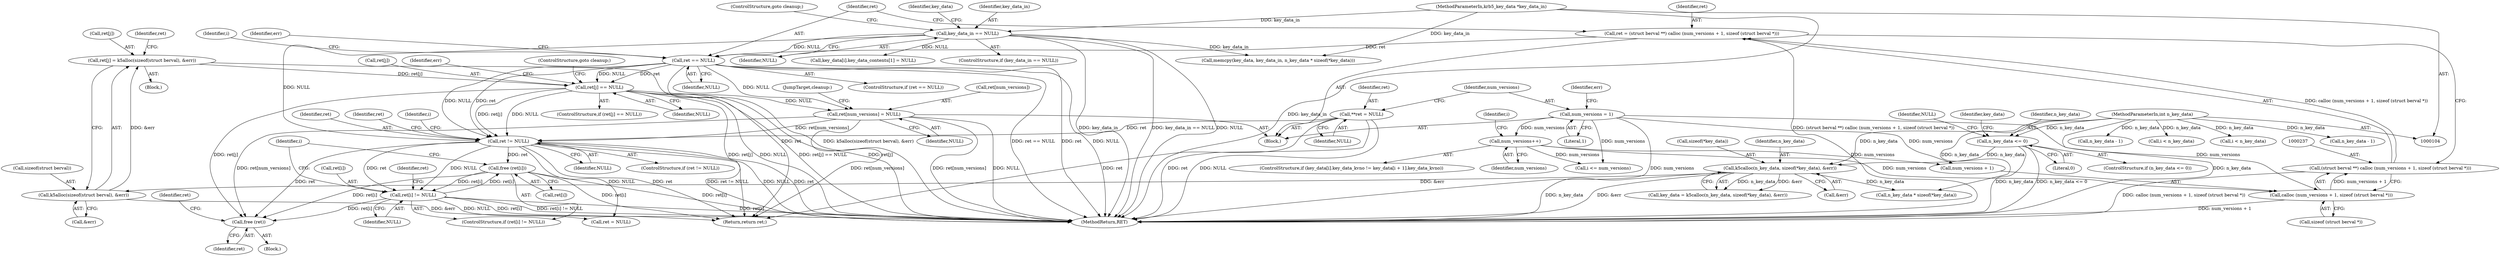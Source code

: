 digraph "0_krb5_dc7ed55c689d57de7f7408b34631bf06fec9dab1@API" {
"1000403" [label="(Call,free (ret))"];
"1000399" [label="(Call,free (ret[i]))"];
"1000380" [label="(Call,ret != NULL)"];
"1000366" [label="(Call,ret[num_versions] = NULL)"];
"1000307" [label="(Call,ret[j] == NULL)"];
"1000297" [label="(Call,ret[j] = k5alloc(sizeof(struct berval), &err))"];
"1000301" [label="(Call,k5alloc(sizeof(struct berval), &err))"];
"1000134" [label="(Call,k5calloc(n_key_data, sizeof(*key_data), &err))"];
"1000127" [label="(Call,n_key_data <= 0)"];
"1000106" [label="(MethodParameterIn,int n_key_data)"];
"1000245" [label="(Call,ret == NULL)"];
"1000234" [label="(Call,ret = (struct berval **) calloc (num_versions + 1, sizeof (struct berval *)))"];
"1000236" [label="(Call,(struct berval **) calloc (num_versions + 1, sizeof (struct berval *)))"];
"1000238" [label="(Call,calloc (num_versions + 1, sizeof (struct berval *)))"];
"1000232" [label="(Call,num_versions++)"];
"1000115" [label="(Call,num_versions = 1)"];
"1000142" [label="(Call,key_data_in == NULL)"];
"1000105" [label="(MethodParameterIn,krb5_key_data *key_data_in)"];
"1000110" [label="(Call,**ret = NULL)"];
"1000394" [label="(Call,ret[i] != NULL)"];
"1000404" [label="(Identifier,ret)"];
"1000381" [label="(Identifier,ret)"];
"1000244" [label="(ControlStructure,if (ret == NULL))"];
"1000246" [label="(Identifier,ret)"];
"1000296" [label="(Block,)"];
"1000409" [label="(Identifier,ret)"];
"1000142" [label="(Call,key_data_in == NULL)"];
"1000105" [label="(MethodParameterIn,krb5_key_data *key_data_in)"];
"1000314" [label="(Identifier,err)"];
"1000235" [label="(Identifier,ret)"];
"1000123" [label="(Identifier,err)"];
"1000386" [label="(Identifier,i)"];
"1000239" [label="(Call,num_versions + 1)"];
"1000370" [label="(Identifier,NULL)"];
"1000111" [label="(Identifier,ret)"];
"1000106" [label="(MethodParameterIn,int n_key_data)"];
"1000112" [label="(Identifier,NULL)"];
"1000198" [label="(Call,key_data[i].key_data_contents[1] = NULL)"];
"1000297" [label="(Call,ret[j] = k5alloc(sizeof(struct berval), &err))"];
"1000394" [label="(Call,ret[i] != NULL)"];
"1000145" [label="(ControlStructure,goto cleanup;)"];
"1000236" [label="(Call,(struct berval **) calloc (num_versions + 1, sizeof (struct berval *)))"];
"1000393" [label="(ControlStructure,if (ret[i] != NULL))"];
"1000217" [label="(Identifier,i)"];
"1000392" [label="(Identifier,i)"];
"1000302" [label="(Call,sizeof(struct berval))"];
"1000213" [label="(Call,n_key_data - 1)"];
"1000400" [label="(Call,ret[i])"];
"1000141" [label="(ControlStructure,if (key_data_in == NULL))"];
"1000108" [label="(Block,)"];
"1000408" [label="(Return,return ret;)"];
"1000242" [label="(Call,sizeof (struct berval *))"];
"1000405" [label="(Call,ret = NULL)"];
"1000312" [label="(ControlStructure,goto cleanup;)"];
"1000135" [label="(Identifier,n_key_data)"];
"1000129" [label="(Literal,0)"];
"1000284" [label="(Call,n_key_data - 1)"];
"1000233" [label="(Identifier,num_versions)"];
"1000147" [label="(Identifier,key_data)"];
"1000232" [label="(Call,num_versions++)"];
"1000134" [label="(Call,k5calloc(n_key_data, sizeof(*key_data), &err))"];
"1000366" [label="(Call,ret[num_versions] = NULL)"];
"1000298" [label="(Call,ret[j])"];
"1000128" [label="(Identifier,n_key_data)"];
"1000126" [label="(ControlStructure,if (n_key_data <= 0))"];
"1000238" [label="(Call,calloc (num_versions + 1, sizeof (struct berval *)))"];
"1000132" [label="(Call,key_data = k5calloc(n_key_data, sizeof(*key_data), &err))"];
"1000158" [label="(Call,i < n_key_data)"];
"1000116" [label="(Identifier,num_versions)"];
"1000234" [label="(Call,ret = (struct berval **) calloc (num_versions + 1, sizeof (struct berval *)))"];
"1000256" [label="(Identifier,i)"];
"1000250" [label="(Identifier,err)"];
"1000143" [label="(Identifier,key_data_in)"];
"1000117" [label="(Literal,1)"];
"1000110" [label="(Call,**ret = NULL)"];
"1000395" [label="(Call,ret[i])"];
"1000308" [label="(Call,ret[j])"];
"1000311" [label="(Identifier,NULL)"];
"1000383" [label="(Block,)"];
"1000382" [label="(Identifier,NULL)"];
"1000309" [label="(Identifier,ret)"];
"1000149" [label="(Call,n_key_data * sizeof(*key_data))"];
"1000371" [label="(JumpTarget,cleanup:)"];
"1000367" [label="(Call,ret[num_versions])"];
"1000304" [label="(Call,&err)"];
"1000127" [label="(Call,n_key_data <= 0)"];
"1000307" [label="(Call,ret[j] == NULL)"];
"1000403" [label="(Call,free (ret))"];
"1000146" [label="(Call,memcpy(key_data, key_data_in, n_key_data * sizeof(*key_data)))"];
"1000380" [label="(Call,ret != NULL)"];
"1000399" [label="(Call,free (ret[i]))"];
"1000144" [label="(Identifier,NULL)"];
"1000115" [label="(Call,num_versions = 1)"];
"1000273" [label="(Call,i < n_key_data)"];
"1000136" [label="(Call,sizeof(*key_data))"];
"1000301" [label="(Call,k5alloc(sizeof(struct berval), &err))"];
"1000406" [label="(Identifier,ret)"];
"1000131" [label="(Identifier,NULL)"];
"1000133" [label="(Identifier,key_data)"];
"1000401" [label="(Identifier,ret)"];
"1000398" [label="(Identifier,NULL)"];
"1000306" [label="(ControlStructure,if (ret[j] == NULL))"];
"1000139" [label="(Call,&err)"];
"1000247" [label="(Identifier,NULL)"];
"1000410" [label="(MethodReturn,RET)"];
"1000388" [label="(Call,i <= num_versions)"];
"1000245" [label="(Call,ret == NULL)"];
"1000218" [label="(ControlStructure,if (key_data[i].key_data_kvno != key_data[i + 1].key_data_kvno))"];
"1000379" [label="(ControlStructure,if (ret != NULL))"];
"1000403" -> "1000383"  [label="AST: "];
"1000403" -> "1000404"  [label="CFG: "];
"1000404" -> "1000403"  [label="AST: "];
"1000406" -> "1000403"  [label="CFG: "];
"1000399" -> "1000403"  [label="DDG: ret[i]"];
"1000366" -> "1000403"  [label="DDG: ret[num_versions]"];
"1000307" -> "1000403"  [label="DDG: ret[j]"];
"1000380" -> "1000403"  [label="DDG: ret"];
"1000394" -> "1000403"  [label="DDG: ret[i]"];
"1000399" -> "1000393"  [label="AST: "];
"1000399" -> "1000400"  [label="CFG: "];
"1000400" -> "1000399"  [label="AST: "];
"1000392" -> "1000399"  [label="CFG: "];
"1000399" -> "1000410"  [label="DDG: ret[i]"];
"1000399" -> "1000394"  [label="DDG: ret[i]"];
"1000380" -> "1000399"  [label="DDG: ret"];
"1000394" -> "1000399"  [label="DDG: ret[i]"];
"1000399" -> "1000408"  [label="DDG: ret[i]"];
"1000380" -> "1000379"  [label="AST: "];
"1000380" -> "1000382"  [label="CFG: "];
"1000381" -> "1000380"  [label="AST: "];
"1000382" -> "1000380"  [label="AST: "];
"1000386" -> "1000380"  [label="CFG: "];
"1000409" -> "1000380"  [label="CFG: "];
"1000380" -> "1000410"  [label="DDG: ret != NULL"];
"1000380" -> "1000410"  [label="DDG: NULL"];
"1000380" -> "1000410"  [label="DDG: ret"];
"1000366" -> "1000380"  [label="DDG: ret[num_versions]"];
"1000110" -> "1000380"  [label="DDG: ret"];
"1000307" -> "1000380"  [label="DDG: ret[j]"];
"1000307" -> "1000380"  [label="DDG: NULL"];
"1000245" -> "1000380"  [label="DDG: ret"];
"1000245" -> "1000380"  [label="DDG: NULL"];
"1000142" -> "1000380"  [label="DDG: NULL"];
"1000380" -> "1000394"  [label="DDG: ret"];
"1000380" -> "1000394"  [label="DDG: NULL"];
"1000380" -> "1000405"  [label="DDG: NULL"];
"1000380" -> "1000408"  [label="DDG: ret"];
"1000366" -> "1000108"  [label="AST: "];
"1000366" -> "1000370"  [label="CFG: "];
"1000367" -> "1000366"  [label="AST: "];
"1000370" -> "1000366"  [label="AST: "];
"1000371" -> "1000366"  [label="CFG: "];
"1000366" -> "1000410"  [label="DDG: NULL"];
"1000366" -> "1000410"  [label="DDG: ret[num_versions]"];
"1000307" -> "1000366"  [label="DDG: NULL"];
"1000245" -> "1000366"  [label="DDG: NULL"];
"1000366" -> "1000408"  [label="DDG: ret[num_versions]"];
"1000307" -> "1000306"  [label="AST: "];
"1000307" -> "1000311"  [label="CFG: "];
"1000308" -> "1000307"  [label="AST: "];
"1000311" -> "1000307"  [label="AST: "];
"1000312" -> "1000307"  [label="CFG: "];
"1000314" -> "1000307"  [label="CFG: "];
"1000307" -> "1000410"  [label="DDG: NULL"];
"1000307" -> "1000410"  [label="DDG: ret[j] == NULL"];
"1000307" -> "1000410"  [label="DDG: ret[j]"];
"1000297" -> "1000307"  [label="DDG: ret[j]"];
"1000245" -> "1000307"  [label="DDG: ret"];
"1000245" -> "1000307"  [label="DDG: NULL"];
"1000307" -> "1000408"  [label="DDG: ret[j]"];
"1000297" -> "1000296"  [label="AST: "];
"1000297" -> "1000301"  [label="CFG: "];
"1000298" -> "1000297"  [label="AST: "];
"1000301" -> "1000297"  [label="AST: "];
"1000309" -> "1000297"  [label="CFG: "];
"1000297" -> "1000410"  [label="DDG: k5alloc(sizeof(struct berval), &err)"];
"1000301" -> "1000297"  [label="DDG: &err"];
"1000301" -> "1000304"  [label="CFG: "];
"1000302" -> "1000301"  [label="AST: "];
"1000304" -> "1000301"  [label="AST: "];
"1000301" -> "1000410"  [label="DDG: &err"];
"1000134" -> "1000301"  [label="DDG: &err"];
"1000134" -> "1000132"  [label="AST: "];
"1000134" -> "1000139"  [label="CFG: "];
"1000135" -> "1000134"  [label="AST: "];
"1000136" -> "1000134"  [label="AST: "];
"1000139" -> "1000134"  [label="AST: "];
"1000132" -> "1000134"  [label="CFG: "];
"1000134" -> "1000410"  [label="DDG: &err"];
"1000134" -> "1000410"  [label="DDG: n_key_data"];
"1000134" -> "1000132"  [label="DDG: n_key_data"];
"1000134" -> "1000132"  [label="DDG: &err"];
"1000127" -> "1000134"  [label="DDG: n_key_data"];
"1000106" -> "1000134"  [label="DDG: n_key_data"];
"1000134" -> "1000149"  [label="DDG: n_key_data"];
"1000127" -> "1000126"  [label="AST: "];
"1000127" -> "1000129"  [label="CFG: "];
"1000128" -> "1000127"  [label="AST: "];
"1000129" -> "1000127"  [label="AST: "];
"1000131" -> "1000127"  [label="CFG: "];
"1000133" -> "1000127"  [label="CFG: "];
"1000127" -> "1000410"  [label="DDG: n_key_data <= 0"];
"1000127" -> "1000410"  [label="DDG: n_key_data"];
"1000106" -> "1000127"  [label="DDG: n_key_data"];
"1000106" -> "1000104"  [label="AST: "];
"1000106" -> "1000410"  [label="DDG: n_key_data"];
"1000106" -> "1000149"  [label="DDG: n_key_data"];
"1000106" -> "1000158"  [label="DDG: n_key_data"];
"1000106" -> "1000213"  [label="DDG: n_key_data"];
"1000106" -> "1000273"  [label="DDG: n_key_data"];
"1000106" -> "1000284"  [label="DDG: n_key_data"];
"1000245" -> "1000244"  [label="AST: "];
"1000245" -> "1000247"  [label="CFG: "];
"1000246" -> "1000245"  [label="AST: "];
"1000247" -> "1000245"  [label="AST: "];
"1000250" -> "1000245"  [label="CFG: "];
"1000256" -> "1000245"  [label="CFG: "];
"1000245" -> "1000410"  [label="DDG: ret == NULL"];
"1000245" -> "1000410"  [label="DDG: ret"];
"1000245" -> "1000410"  [label="DDG: NULL"];
"1000234" -> "1000245"  [label="DDG: ret"];
"1000142" -> "1000245"  [label="DDG: NULL"];
"1000245" -> "1000408"  [label="DDG: ret"];
"1000234" -> "1000108"  [label="AST: "];
"1000234" -> "1000236"  [label="CFG: "];
"1000235" -> "1000234"  [label="AST: "];
"1000236" -> "1000234"  [label="AST: "];
"1000246" -> "1000234"  [label="CFG: "];
"1000234" -> "1000410"  [label="DDG: (struct berval **) calloc (num_versions + 1, sizeof (struct berval *))"];
"1000236" -> "1000234"  [label="DDG: calloc (num_versions + 1, sizeof (struct berval *))"];
"1000236" -> "1000238"  [label="CFG: "];
"1000237" -> "1000236"  [label="AST: "];
"1000238" -> "1000236"  [label="AST: "];
"1000236" -> "1000410"  [label="DDG: calloc (num_versions + 1, sizeof (struct berval *))"];
"1000238" -> "1000236"  [label="DDG: num_versions + 1"];
"1000238" -> "1000242"  [label="CFG: "];
"1000239" -> "1000238"  [label="AST: "];
"1000242" -> "1000238"  [label="AST: "];
"1000238" -> "1000410"  [label="DDG: num_versions + 1"];
"1000232" -> "1000238"  [label="DDG: num_versions"];
"1000115" -> "1000238"  [label="DDG: num_versions"];
"1000232" -> "1000218"  [label="AST: "];
"1000232" -> "1000233"  [label="CFG: "];
"1000233" -> "1000232"  [label="AST: "];
"1000217" -> "1000232"  [label="CFG: "];
"1000115" -> "1000232"  [label="DDG: num_versions"];
"1000232" -> "1000239"  [label="DDG: num_versions"];
"1000232" -> "1000388"  [label="DDG: num_versions"];
"1000115" -> "1000108"  [label="AST: "];
"1000115" -> "1000117"  [label="CFG: "];
"1000116" -> "1000115"  [label="AST: "];
"1000117" -> "1000115"  [label="AST: "];
"1000123" -> "1000115"  [label="CFG: "];
"1000115" -> "1000410"  [label="DDG: num_versions"];
"1000115" -> "1000239"  [label="DDG: num_versions"];
"1000115" -> "1000388"  [label="DDG: num_versions"];
"1000142" -> "1000141"  [label="AST: "];
"1000142" -> "1000144"  [label="CFG: "];
"1000143" -> "1000142"  [label="AST: "];
"1000144" -> "1000142"  [label="AST: "];
"1000145" -> "1000142"  [label="CFG: "];
"1000147" -> "1000142"  [label="CFG: "];
"1000142" -> "1000410"  [label="DDG: key_data_in == NULL"];
"1000142" -> "1000410"  [label="DDG: NULL"];
"1000142" -> "1000410"  [label="DDG: key_data_in"];
"1000105" -> "1000142"  [label="DDG: key_data_in"];
"1000142" -> "1000146"  [label="DDG: key_data_in"];
"1000142" -> "1000198"  [label="DDG: NULL"];
"1000105" -> "1000104"  [label="AST: "];
"1000105" -> "1000410"  [label="DDG: key_data_in"];
"1000105" -> "1000146"  [label="DDG: key_data_in"];
"1000110" -> "1000108"  [label="AST: "];
"1000110" -> "1000112"  [label="CFG: "];
"1000111" -> "1000110"  [label="AST: "];
"1000112" -> "1000110"  [label="AST: "];
"1000116" -> "1000110"  [label="CFG: "];
"1000110" -> "1000410"  [label="DDG: NULL"];
"1000110" -> "1000410"  [label="DDG: ret"];
"1000110" -> "1000408"  [label="DDG: ret"];
"1000394" -> "1000393"  [label="AST: "];
"1000394" -> "1000398"  [label="CFG: "];
"1000395" -> "1000394"  [label="AST: "];
"1000398" -> "1000394"  [label="AST: "];
"1000401" -> "1000394"  [label="CFG: "];
"1000392" -> "1000394"  [label="CFG: "];
"1000394" -> "1000410"  [label="DDG: ret[i] != NULL"];
"1000394" -> "1000410"  [label="DDG: ret[i]"];
"1000394" -> "1000405"  [label="DDG: NULL"];
"1000394" -> "1000408"  [label="DDG: ret[i]"];
}
